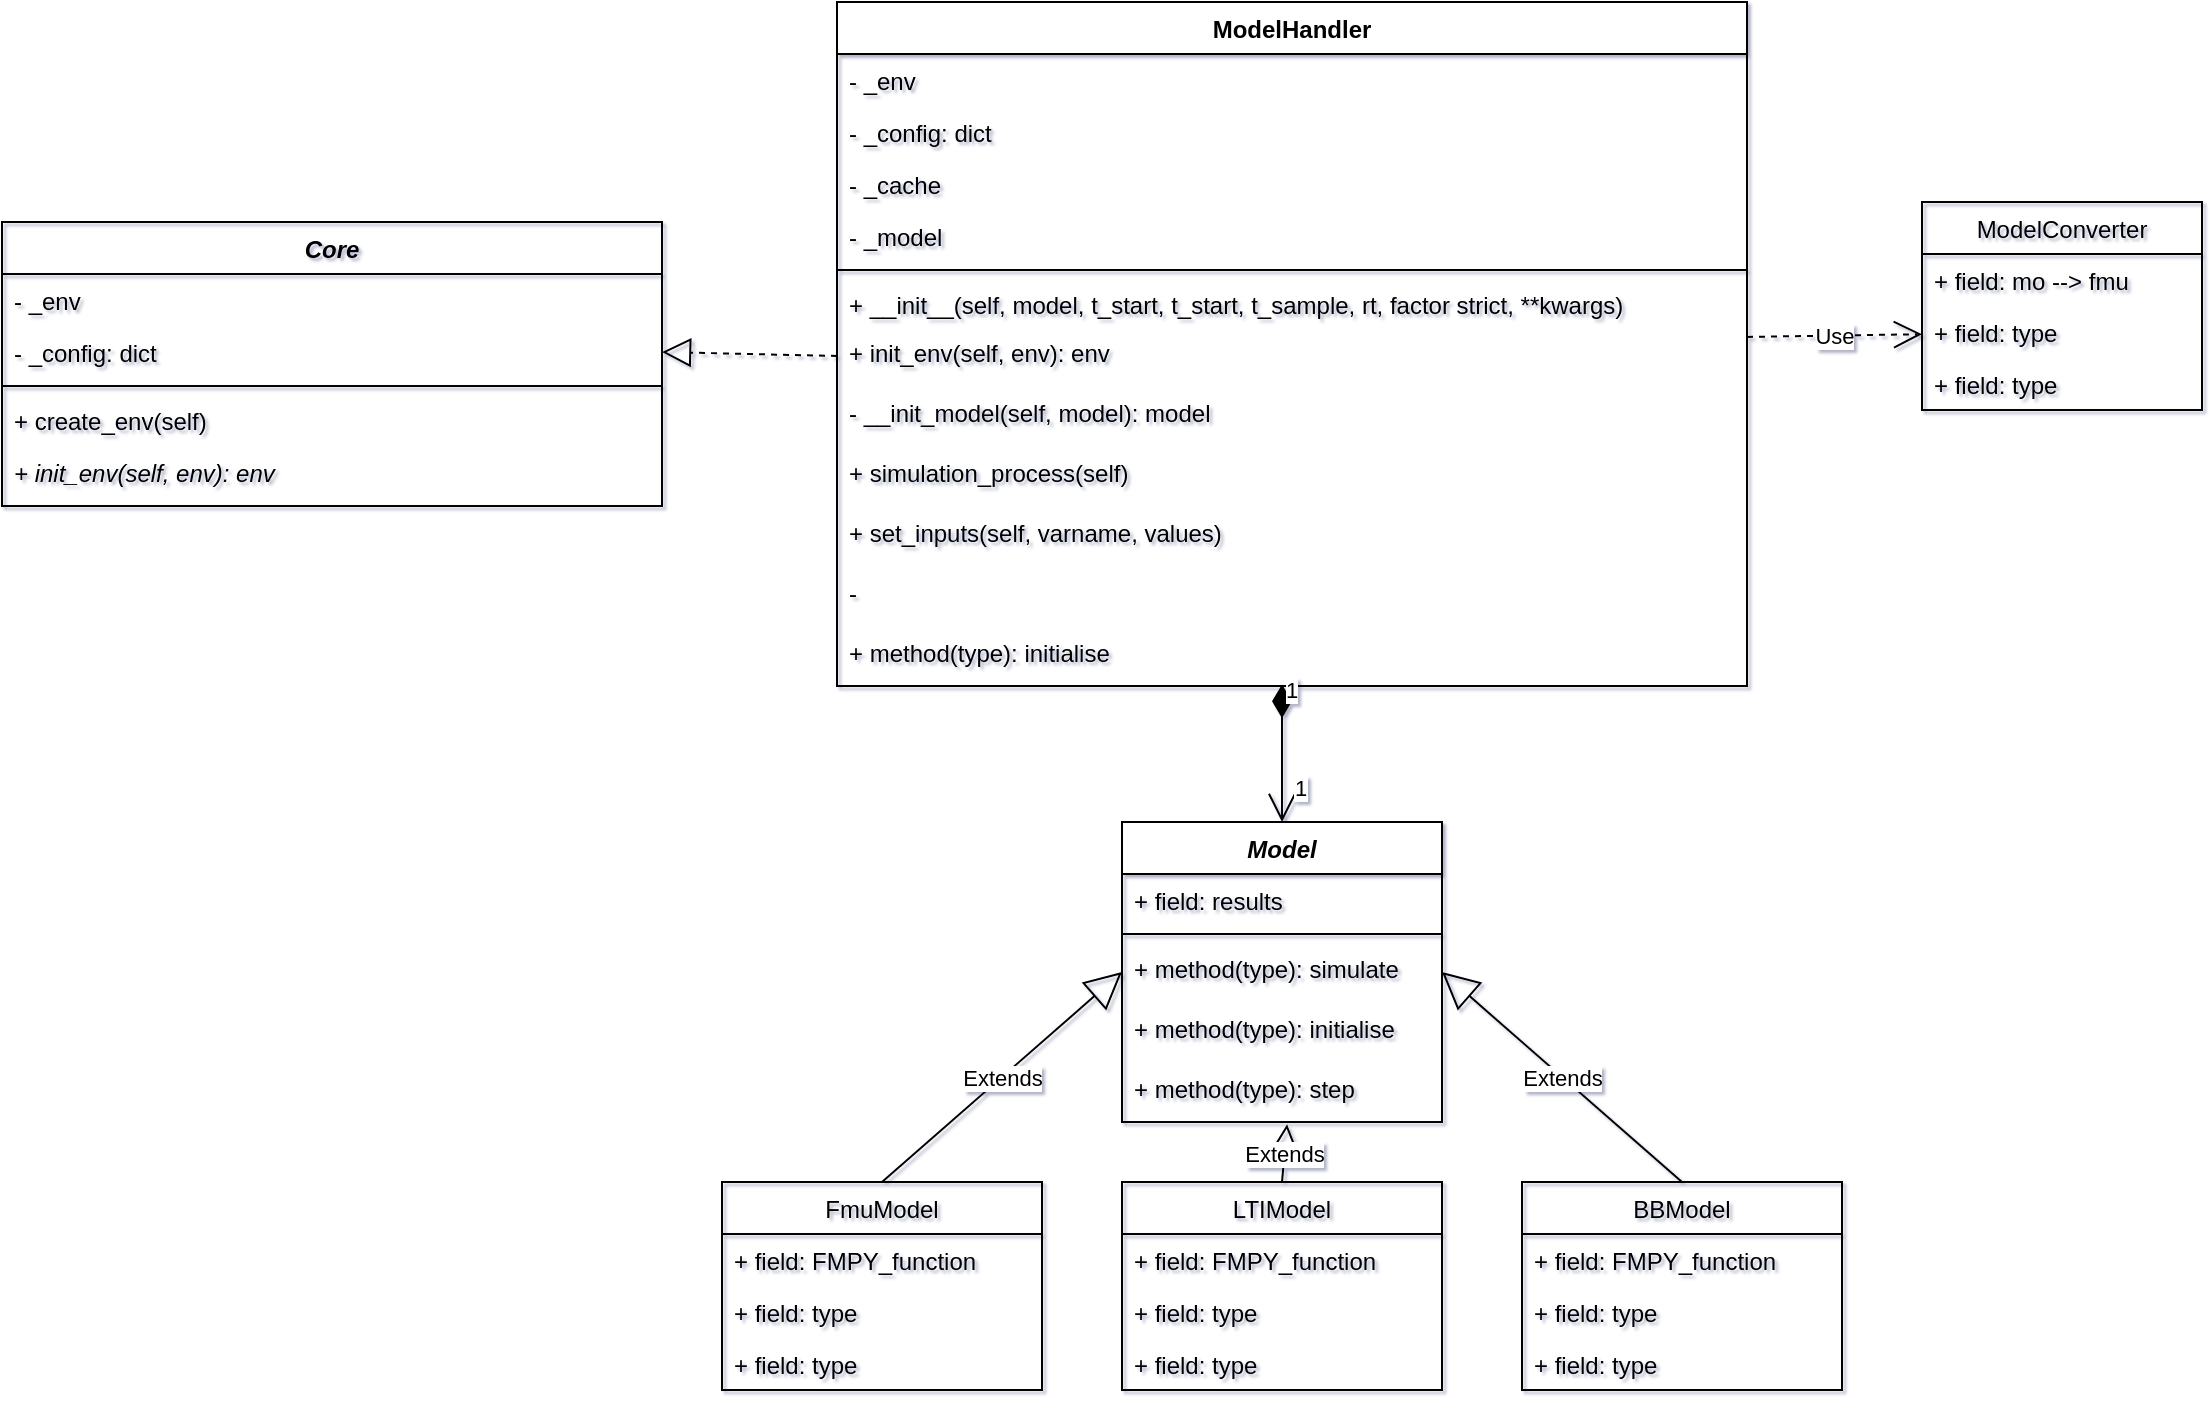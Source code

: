 <mxfile version="13.0.3" type="device" pages="3"><diagram id="6hGFLwfOUW9BJ-s0fimq" name="Simulator"><mxGraphModel dx="2249" dy="822" grid="0" gridSize="10" guides="1" tooltips="1" connect="1" arrows="1" fold="1" page="1" pageScale="1" pageWidth="827" pageHeight="1169" math="0" shadow="1"><root><mxCell id="0"/><mxCell id="1" parent="0"/><mxCell id="35" value="Extends" style="endArrow=block;endSize=16;endFill=0;html=1;exitX=0.5;exitY=0;exitDx=0;exitDy=0;entryX=0;entryY=0.5;entryDx=0;entryDy=0;" parent="1" source="17" target="11" edge="1"><mxGeometry width="160" relative="1" as="geometry"><mxPoint x="30" y="524.66" as="sourcePoint"/><mxPoint x="190" y="524.66" as="targetPoint"/></mxGeometry></mxCell><mxCell id="36" value="Extends" style="endArrow=block;endSize=16;endFill=0;html=1;exitX=0.5;exitY=0;exitDx=0;exitDy=0;entryX=1;entryY=0.5;entryDx=0;entryDy=0;" parent="1" target="11" edge="1"><mxGeometry width="160" relative="1" as="geometry"><mxPoint x="560" y="630" as="sourcePoint"/><mxPoint x="680" y="525" as="targetPoint"/></mxGeometry></mxCell><mxCell id="37" value="Extends" style="endArrow=block;endSize=16;endFill=0;html=1;exitX=0.5;exitY=0;exitDx=0;exitDy=0;entryX=0.516;entryY=1.038;entryDx=0;entryDy=0;entryPerimeter=0;" parent="1" source="25" target="14" edge="1"><mxGeometry width="160" relative="1" as="geometry"><mxPoint x="180" y="650" as="sourcePoint"/><mxPoint x="300" y="545" as="targetPoint"/></mxGeometry></mxCell><mxCell id="39" value="Use" style="endArrow=open;endSize=12;dashed=1;html=1;" parent="1" source="2" target="23" edge="1"><mxGeometry width="160" relative="1" as="geometry"><mxPoint x="369.2" y="348.58" as="sourcePoint"/><mxPoint x="370" y="390.0" as="targetPoint"/></mxGeometry></mxCell><mxCell id="2" value="ModelHandler" style="swimlane;fontStyle=1;align=center;verticalAlign=top;childLayout=stackLayout;horizontal=1;startSize=26;horizontalStack=0;resizeParent=1;resizeParentMax=0;resizeLast=0;collapsible=1;marginBottom=0;" parent="1" vertex="1"><mxGeometry x="137.5" y="40" width="455" height="342" as="geometry"><mxRectangle x="280" y="130" width="110" height="26" as="alternateBounds"/></mxGeometry></mxCell><mxCell id="kxg7OGp6gLZLzYDfS1wR-39" value="- _env" style="text;strokeColor=none;fillColor=none;align=left;verticalAlign=top;spacingLeft=4;spacingRight=4;overflow=hidden;rotatable=0;points=[[0,0.5],[1,0.5]];portConstraint=eastwest;" vertex="1" parent="2"><mxGeometry y="26" width="455" height="26" as="geometry"/></mxCell><mxCell id="kxg7OGp6gLZLzYDfS1wR-40" value="- _config: dict" style="text;strokeColor=none;fillColor=none;align=left;verticalAlign=top;spacingLeft=4;spacingRight=4;overflow=hidden;rotatable=0;points=[[0,0.5],[1,0.5]];portConstraint=eastwest;" vertex="1" parent="2"><mxGeometry y="52" width="455" height="26" as="geometry"/></mxCell><mxCell id="7rKadCSNVa1sB8W5AYy8-40" value="- _cache" style="text;strokeColor=none;fillColor=none;align=left;verticalAlign=top;spacingLeft=4;spacingRight=4;overflow=hidden;rotatable=0;points=[[0,0.5],[1,0.5]];portConstraint=eastwest;" vertex="1" parent="2"><mxGeometry y="78" width="455" height="26" as="geometry"/></mxCell><mxCell id="3" value="- _model" style="text;strokeColor=none;fillColor=none;align=left;verticalAlign=top;spacingLeft=4;spacingRight=4;overflow=hidden;rotatable=0;points=[[0,0.5],[1,0.5]];portConstraint=eastwest;" parent="2" vertex="1"><mxGeometry y="104" width="455" height="26" as="geometry"/></mxCell><mxCell id="4" value="" style="line;strokeWidth=1;fillColor=none;align=left;verticalAlign=middle;spacingTop=-1;spacingLeft=3;spacingRight=3;rotatable=0;labelPosition=right;points=[];portConstraint=eastwest;" parent="2" vertex="1"><mxGeometry y="130" width="455" height="8" as="geometry"/></mxCell><mxCell id="N1Wpxu9NW4Xkyql2gLYF-39" value="+ __init__(self, model, t_start, t_start, t_sample, rt, factor strict, **kwargs)" style="text;strokeColor=none;fillColor=none;align=left;verticalAlign=top;spacingLeft=4;spacingRight=4;overflow=hidden;rotatable=0;points=[[0,0.5],[1,0.5]];portConstraint=eastwest;" vertex="1" parent="2"><mxGeometry y="138" width="455" height="24" as="geometry"/></mxCell><mxCell id="kxg7OGp6gLZLzYDfS1wR-41" value="+ init_env(self, env): env" style="text;strokeColor=none;fillColor=none;align=left;verticalAlign=top;spacingLeft=4;spacingRight=4;overflow=hidden;rotatable=0;points=[[0,0.5],[1,0.5]];portConstraint=eastwest;fontStyle=0" vertex="1" parent="2"><mxGeometry y="162" width="455" height="30" as="geometry"/></mxCell><mxCell id="7rKadCSNVa1sB8W5AYy8-41" value="- __init_model(self, model): model" style="text;strokeColor=none;fillColor=none;align=left;verticalAlign=top;spacingLeft=4;spacingRight=4;overflow=hidden;rotatable=0;points=[[0,0.5],[1,0.5]];portConstraint=eastwest;fontStyle=0" vertex="1" parent="2"><mxGeometry y="192" width="455" height="30" as="geometry"/></mxCell><mxCell id="7rKadCSNVa1sB8W5AYy8-39" value="+ simulation_process(self)" style="text;strokeColor=none;fillColor=none;align=left;verticalAlign=top;spacingLeft=4;spacingRight=4;overflow=hidden;rotatable=0;points=[[0,0.5],[1,0.5]];portConstraint=eastwest;fontStyle=0" vertex="1" parent="2"><mxGeometry y="222" width="455" height="30" as="geometry"/></mxCell><mxCell id="5" value="+ set_inputs(self, varname, values)" style="text;strokeColor=none;fillColor=none;align=left;verticalAlign=top;spacingLeft=4;spacingRight=4;overflow=hidden;rotatable=0;points=[[0,0.5],[1,0.5]];portConstraint=eastwest;" parent="2" vertex="1"><mxGeometry y="252" width="455" height="30" as="geometry"/></mxCell><mxCell id="6" value="-" style="text;strokeColor=none;fillColor=none;align=left;verticalAlign=top;spacingLeft=4;spacingRight=4;overflow=hidden;rotatable=0;points=[[0,0.5],[1,0.5]];portConstraint=eastwest;" parent="2" vertex="1"><mxGeometry y="282" width="455" height="30" as="geometry"/></mxCell><mxCell id="7" value="+ method(type): initialise&#10;" style="text;strokeColor=none;fillColor=none;align=left;verticalAlign=top;spacingLeft=4;spacingRight=4;overflow=hidden;rotatable=0;points=[[0,0.5],[1,0.5]];portConstraint=eastwest;" parent="2" vertex="1"><mxGeometry y="312" width="455" height="30" as="geometry"/></mxCell><mxCell id="8" value="Model" style="swimlane;fontStyle=3;align=center;verticalAlign=top;childLayout=stackLayout;horizontal=1;startSize=26;horizontalStack=0;resizeParent=1;resizeParentMax=0;resizeLast=0;collapsible=1;marginBottom=0;" parent="1" vertex="1"><mxGeometry x="280" y="450" width="160" height="150" as="geometry"/></mxCell><mxCell id="9" value="+ field: results" style="text;strokeColor=none;fillColor=none;align=left;verticalAlign=top;spacingLeft=4;spacingRight=4;overflow=hidden;rotatable=0;points=[[0,0.5],[1,0.5]];portConstraint=eastwest;" parent="8" vertex="1"><mxGeometry y="26" width="160" height="26" as="geometry"/></mxCell><mxCell id="10" value="" style="line;strokeWidth=1;fillColor=none;align=left;verticalAlign=middle;spacingTop=-1;spacingLeft=3;spacingRight=3;rotatable=0;labelPosition=right;points=[];portConstraint=eastwest;" parent="8" vertex="1"><mxGeometry y="52" width="160" height="8" as="geometry"/></mxCell><mxCell id="11" value="+ method(type): simulate&#10;" style="text;strokeColor=none;fillColor=none;align=left;verticalAlign=top;spacingLeft=4;spacingRight=4;overflow=hidden;rotatable=0;points=[[0,0.5],[1,0.5]];portConstraint=eastwest;" parent="8" vertex="1"><mxGeometry y="60" width="160" height="30" as="geometry"/></mxCell><mxCell id="13" value="+ method(type): initialise&#10;" style="text;strokeColor=none;fillColor=none;align=left;verticalAlign=top;spacingLeft=4;spacingRight=4;overflow=hidden;rotatable=0;points=[[0,0.5],[1,0.5]];portConstraint=eastwest;" parent="8" vertex="1"><mxGeometry y="90" width="160" height="30" as="geometry"/></mxCell><mxCell id="14" value="+ method(type): step&#10;" style="text;strokeColor=none;fillColor=none;align=left;verticalAlign=top;spacingLeft=4;spacingRight=4;overflow=hidden;rotatable=0;points=[[0,0.5],[1,0.5]];portConstraint=eastwest;" parent="8" vertex="1"><mxGeometry y="120" width="160" height="30" as="geometry"/></mxCell><mxCell id="29" value="BBModel" style="swimlane;fontStyle=0;childLayout=stackLayout;horizontal=1;startSize=26;fillColor=none;horizontalStack=0;resizeParent=1;resizeParentMax=0;resizeLast=0;collapsible=1;marginBottom=0;" parent="1" vertex="1"><mxGeometry x="480" y="630" width="160" height="104" as="geometry"/></mxCell><mxCell id="30" value="+ field: FMPY_function" style="text;strokeColor=none;fillColor=none;align=left;verticalAlign=top;spacingLeft=4;spacingRight=4;overflow=hidden;rotatable=0;points=[[0,0.5],[1,0.5]];portConstraint=eastwest;" parent="29" vertex="1"><mxGeometry y="26" width="160" height="26" as="geometry"/></mxCell><mxCell id="31" value="+ field: type" style="text;strokeColor=none;fillColor=none;align=left;verticalAlign=top;spacingLeft=4;spacingRight=4;overflow=hidden;rotatable=0;points=[[0,0.5],[1,0.5]];portConstraint=eastwest;" parent="29" vertex="1"><mxGeometry y="52" width="160" height="26" as="geometry"/></mxCell><mxCell id="32" value="+ field: type" style="text;strokeColor=none;fillColor=none;align=left;verticalAlign=top;spacingLeft=4;spacingRight=4;overflow=hidden;rotatable=0;points=[[0,0.5],[1,0.5]];portConstraint=eastwest;" parent="29" vertex="1"><mxGeometry y="78" width="160" height="26" as="geometry"/></mxCell><mxCell id="25" value="LTIModel" style="swimlane;fontStyle=0;childLayout=stackLayout;horizontal=1;startSize=26;fillColor=none;horizontalStack=0;resizeParent=1;resizeParentMax=0;resizeLast=0;collapsible=1;marginBottom=0;" parent="1" vertex="1"><mxGeometry x="280" y="630" width="160" height="104" as="geometry"/></mxCell><mxCell id="26" value="+ field: FMPY_function" style="text;strokeColor=none;fillColor=none;align=left;verticalAlign=top;spacingLeft=4;spacingRight=4;overflow=hidden;rotatable=0;points=[[0,0.5],[1,0.5]];portConstraint=eastwest;" parent="25" vertex="1"><mxGeometry y="26" width="160" height="26" as="geometry"/></mxCell><mxCell id="27" value="+ field: type" style="text;strokeColor=none;fillColor=none;align=left;verticalAlign=top;spacingLeft=4;spacingRight=4;overflow=hidden;rotatable=0;points=[[0,0.5],[1,0.5]];portConstraint=eastwest;" parent="25" vertex="1"><mxGeometry y="52" width="160" height="26" as="geometry"/></mxCell><mxCell id="28" value="+ field: type" style="text;strokeColor=none;fillColor=none;align=left;verticalAlign=top;spacingLeft=4;spacingRight=4;overflow=hidden;rotatable=0;points=[[0,0.5],[1,0.5]];portConstraint=eastwest;" parent="25" vertex="1"><mxGeometry y="78" width="160" height="26" as="geometry"/></mxCell><mxCell id="17" value="FmuModel" style="swimlane;fontStyle=0;childLayout=stackLayout;horizontal=1;startSize=26;fillColor=none;horizontalStack=0;resizeParent=1;resizeParentMax=0;resizeLast=0;collapsible=1;marginBottom=0;" parent="1" vertex="1"><mxGeometry x="80" y="630" width="160" height="104" as="geometry"/></mxCell><mxCell id="18" value="+ field: FMPY_function" style="text;strokeColor=none;fillColor=none;align=left;verticalAlign=top;spacingLeft=4;spacingRight=4;overflow=hidden;rotatable=0;points=[[0,0.5],[1,0.5]];portConstraint=eastwest;" parent="17" vertex="1"><mxGeometry y="26" width="160" height="26" as="geometry"/></mxCell><mxCell id="19" value="+ field: type" style="text;strokeColor=none;fillColor=none;align=left;verticalAlign=top;spacingLeft=4;spacingRight=4;overflow=hidden;rotatable=0;points=[[0,0.5],[1,0.5]];portConstraint=eastwest;" parent="17" vertex="1"><mxGeometry y="52" width="160" height="26" as="geometry"/></mxCell><mxCell id="20" value="+ field: type" style="text;strokeColor=none;fillColor=none;align=left;verticalAlign=top;spacingLeft=4;spacingRight=4;overflow=hidden;rotatable=0;points=[[0,0.5],[1,0.5]];portConstraint=eastwest;" parent="17" vertex="1"><mxGeometry y="78" width="160" height="26" as="geometry"/></mxCell><mxCell id="21" value="ModelConverter" style="swimlane;fontStyle=0;childLayout=stackLayout;horizontal=1;startSize=26;fillColor=none;horizontalStack=0;resizeParent=1;resizeParentMax=0;resizeLast=0;collapsible=1;marginBottom=0;" parent="1" vertex="1"><mxGeometry x="680" y="140" width="140" height="104" as="geometry"/></mxCell><mxCell id="22" value="+ field: mo --&gt; fmu" style="text;strokeColor=none;fillColor=none;align=left;verticalAlign=top;spacingLeft=4;spacingRight=4;overflow=hidden;rotatable=0;points=[[0,0.5],[1,0.5]];portConstraint=eastwest;" parent="21" vertex="1"><mxGeometry y="26" width="140" height="26" as="geometry"/></mxCell><mxCell id="23" value="+ field: type" style="text;strokeColor=none;fillColor=none;align=left;verticalAlign=top;spacingLeft=4;spacingRight=4;overflow=hidden;rotatable=0;points=[[0,0.5],[1,0.5]];portConstraint=eastwest;" parent="21" vertex="1"><mxGeometry y="52" width="140" height="26" as="geometry"/></mxCell><mxCell id="24" value="+ field: type" style="text;strokeColor=none;fillColor=none;align=left;verticalAlign=top;spacingLeft=4;spacingRight=4;overflow=hidden;rotatable=0;points=[[0,0.5],[1,0.5]];portConstraint=eastwest;" parent="21" vertex="1"><mxGeometry y="78" width="140" height="26" as="geometry"/></mxCell><mxCell id="6TC7md1GGiBEDKl7rTev-39" value="" style="endArrow=block;dashed=1;endFill=0;endSize=12;html=1;exitX=0;exitY=0.5;exitDx=0;exitDy=0;entryX=1;entryY=0.5;entryDx=0;entryDy=0;" edge="1" parent="1" source="kxg7OGp6gLZLzYDfS1wR-41" target="-6yB6HGx0l8Y7QNwPUwp-41"><mxGeometry width="160" relative="1" as="geometry"><mxPoint x="120" y="110.5" as="sourcePoint"/><mxPoint x="50" y="110.5" as="targetPoint"/></mxGeometry></mxCell><mxCell id="xZjh6MW26DGw5YnbNuEm-39" value="1" style="endArrow=open;html=1;endSize=12;startArrow=diamondThin;startSize=14;startFill=1;edgeStyle=orthogonalEdgeStyle;align=left;verticalAlign=bottom;entryX=0.5;entryY=0;entryDx=0;entryDy=0;exitX=0.489;exitY=0.973;exitDx=0;exitDy=0;exitPerimeter=0;" edge="1" parent="1" source="7" target="8"><mxGeometry x="-0.651" relative="1" as="geometry"><mxPoint x="411" y="427" as="sourcePoint"/><mxPoint x="370" y="558" as="targetPoint"/><mxPoint as="offset"/></mxGeometry></mxCell><mxCell id="xZjh6MW26DGw5YnbNuEm-40" value="1" style="edgeLabel;html=1;align=center;verticalAlign=middle;resizable=0;points=[];" vertex="1" connectable="0" parent="xZjh6MW26DGw5YnbNuEm-39"><mxGeometry x="0.888" y="-1" relative="1" as="geometry"><mxPoint x="10" y="-13.33" as="offset"/></mxGeometry></mxCell><mxCell id="-6yB6HGx0l8Y7QNwPUwp-39" value="Core" style="swimlane;fontStyle=3;childLayout=stackLayout;horizontal=1;startSize=26;fillColor=none;horizontalStack=0;resizeParent=1;resizeParentMax=0;resizeLast=0;collapsible=1;marginBottom=0;" vertex="1" parent="1"><mxGeometry x="-280" y="150" width="330" height="142" as="geometry"/></mxCell><mxCell id="-6yB6HGx0l8Y7QNwPUwp-40" value="- _env" style="text;strokeColor=none;fillColor=none;align=left;verticalAlign=top;spacingLeft=4;spacingRight=4;overflow=hidden;rotatable=0;points=[[0,0.5],[1,0.5]];portConstraint=eastwest;" vertex="1" parent="-6yB6HGx0l8Y7QNwPUwp-39"><mxGeometry y="26" width="330" height="26" as="geometry"/></mxCell><mxCell id="-6yB6HGx0l8Y7QNwPUwp-41" value="- _config: dict" style="text;strokeColor=none;fillColor=none;align=left;verticalAlign=top;spacingLeft=4;spacingRight=4;overflow=hidden;rotatable=0;points=[[0,0.5],[1,0.5]];portConstraint=eastwest;" vertex="1" parent="-6yB6HGx0l8Y7QNwPUwp-39"><mxGeometry y="52" width="330" height="26" as="geometry"/></mxCell><mxCell id="-6yB6HGx0l8Y7QNwPUwp-42" value="" style="line;strokeWidth=1;fillColor=none;align=left;verticalAlign=middle;spacingTop=-1;spacingLeft=3;spacingRight=3;rotatable=0;labelPosition=right;points=[];portConstraint=eastwest;" vertex="1" parent="-6yB6HGx0l8Y7QNwPUwp-39"><mxGeometry y="78" width="330" height="8" as="geometry"/></mxCell><mxCell id="-6yB6HGx0l8Y7QNwPUwp-43" value="+ create_env(self)" style="text;strokeColor=none;fillColor=none;align=left;verticalAlign=top;spacingLeft=4;spacingRight=4;overflow=hidden;rotatable=0;points=[[0,0.5],[1,0.5]];portConstraint=eastwest;" vertex="1" parent="-6yB6HGx0l8Y7QNwPUwp-39"><mxGeometry y="86" width="330" height="26" as="geometry"/></mxCell><mxCell id="-6yB6HGx0l8Y7QNwPUwp-44" value="+ init_env(self, env): env" style="text;strokeColor=none;fillColor=none;align=left;verticalAlign=top;spacingLeft=4;spacingRight=4;overflow=hidden;rotatable=0;points=[[0,0.5],[1,0.5]];portConstraint=eastwest;fontStyle=2" vertex="1" parent="-6yB6HGx0l8Y7QNwPUwp-39"><mxGeometry y="112" width="330" height="30" as="geometry"/></mxCell></root></mxGraphModel></diagram><diagram id="WN3hl-7iiOGgFDzNkHCf" name="Agent"><mxGraphModel dx="1550" dy="895" grid="0" gridSize="10" guides="1" tooltips="1" connect="1" arrows="1" fold="1" page="1" pageScale="1" pageWidth="827" pageHeight="1169" math="0" shadow="0"><root><mxCell id="4VcwLOaXkhYwYvCt0L6y-0"/><mxCell id="4VcwLOaXkhYwYvCt0L6y-1" parent="4VcwLOaXkhYwYvCt0L6y-0"/><mxCell id="8_gJTAnW8b_AO7wr0tm4-4" value="" style="endArrow=block;dashed=1;endFill=0;endSize=12;html=1;exitX=0;exitY=0.5;exitDx=0;exitDy=0;entryX=1;entryY=0.5;entryDx=0;entryDy=0;" edge="1" parent="4VcwLOaXkhYwYvCt0L6y-1" source="KkOCioPxNTiruDPIesqe-4" target="8_gJTAnW8b_AO7wr0tm4-2"><mxGeometry width="160" relative="1" as="geometry"><mxPoint x="220" y="648" as="sourcePoint"/><mxPoint x="460" y="338" as="targetPoint"/></mxGeometry></mxCell><mxCell id="PTnThYH1Kv0PVe9jr6DM-1" value="&lt;i&gt;Controller&lt;/i&gt;" style="html=1;" vertex="1" parent="4VcwLOaXkhYwYvCt0L6y-1"><mxGeometry x="100" y="558" width="110" height="50" as="geometry"/></mxCell><mxCell id="PTnThYH1Kv0PVe9jr6DM-2" value="&lt;i&gt;Communicator&lt;/i&gt;" style="html=1;" vertex="1" parent="4VcwLOaXkhYwYvCt0L6y-1"><mxGeometry x="553" y="558" width="110" height="50" as="geometry"/></mxCell><mxCell id="PTnThYH1Kv0PVe9jr6DM-4" value="&lt;i&gt;Algorithm&lt;/i&gt;" style="html=1;" vertex="1" parent="4VcwLOaXkhYwYvCt0L6y-1"><mxGeometry x="414" y="558" width="110" height="50" as="geometry"/></mxCell><mxCell id="PTnThYH1Kv0PVe9jr6DM-6" value="PidController" style="html=1;" vertex="1" parent="4VcwLOaXkhYwYvCt0L6y-1"><mxGeometry x="20" y="678" width="110" height="50" as="geometry"/></mxCell><mxCell id="PTnThYH1Kv0PVe9jr6DM-8" value="Extends" style="endArrow=block;endSize=16;endFill=0;html=1;exitX=0.5;exitY=0;exitDx=0;exitDy=0;" edge="1" parent="4VcwLOaXkhYwYvCt0L6y-1" source="PTnThYH1Kv0PVe9jr6DM-6" target="PTnThYH1Kv0PVe9jr6DM-1"><mxGeometry width="160" relative="1" as="geometry"><mxPoint x="330" y="778" as="sourcePoint"/><mxPoint x="490" y="778" as="targetPoint"/></mxGeometry></mxCell><mxCell id="PTnThYH1Kv0PVe9jr6DM-9" value="&lt;i&gt;MpcController&lt;/i&gt;" style="html=1;" vertex="1" parent="4VcwLOaXkhYwYvCt0L6y-1"><mxGeometry x="170" y="678" width="110" height="50" as="geometry"/></mxCell><mxCell id="PTnThYH1Kv0PVe9jr6DM-10" value="Extends" style="endArrow=block;endSize=16;endFill=0;html=1;exitX=0.5;exitY=0;exitDx=0;exitDy=0;entryX=0.75;entryY=1;entryDx=0;entryDy=0;" edge="1" parent="4VcwLOaXkhYwYvCt0L6y-1" source="PTnThYH1Kv0PVe9jr6DM-9" target="PTnThYH1Kv0PVe9jr6DM-1"><mxGeometry width="160" relative="1" as="geometry"><mxPoint x="85" y="688" as="sourcePoint"/><mxPoint x="158.684" y="618" as="targetPoint"/></mxGeometry></mxCell><mxCell id="PTnThYH1Kv0PVe9jr6DM-13" value="Optimizer" style="html=1;" vertex="1" parent="4VcwLOaXkhYwYvCt0L6y-1"><mxGeometry x="100" y="808" width="110" height="50" as="geometry"/></mxCell><mxCell id="PTnThYH1Kv0PVe9jr6DM-14" value="ModelHandler" style="html=1;" vertex="1" parent="4VcwLOaXkhYwYvCt0L6y-1"><mxGeometry x="250" y="808" width="110" height="50" as="geometry"/></mxCell><mxCell id="PTnThYH1Kv0PVe9jr6DM-18" value="&lt;b&gt;&lt;font style=&quot;font-size: 20px&quot;&gt;CloneMap&lt;/font&gt;&lt;/b&gt;" style="html=1;" vertex="1" parent="4VcwLOaXkhYwYvCt0L6y-1"><mxGeometry x="10" y="40" width="810" height="50" as="geometry"/></mxCell><mxCell id="PTnThYH1Kv0PVe9jr6DM-20" value="1" style="endArrow=open;html=1;endSize=12;startArrow=diamondThin;startSize=14;startFill=1;edgeStyle=orthogonalEdgeStyle;align=left;verticalAlign=bottom;exitX=0;exitY=0.5;exitDx=0;exitDy=0;entryX=0.5;entryY=0;entryDx=0;entryDy=0;" edge="1" parent="4VcwLOaXkhYwYvCt0L6y-1" source="0LLk8zVdEkhecZULSLiX-0" target="PTnThYH1Kv0PVe9jr6DM-1"><mxGeometry x="-1" y="3" relative="1" as="geometry"><mxPoint x="320" y="460" as="sourcePoint"/><mxPoint x="240" y="400" as="targetPoint"/></mxGeometry></mxCell><mxCell id="PTnThYH1Kv0PVe9jr6DM-21" value="1" style="edgeLabel;html=1;align=center;verticalAlign=middle;resizable=0;points=[];" vertex="1" connectable="0" parent="PTnThYH1Kv0PVe9jr6DM-20"><mxGeometry x="-0.933" y="-2" relative="1" as="geometry"><mxPoint x="-8.87" y="-14" as="offset"/></mxGeometry></mxCell><mxCell id="PTnThYH1Kv0PVe9jr6DM-22" value="n" style="edgeLabel;html=1;align=center;verticalAlign=middle;resizable=0;points=[];" vertex="1" connectable="0" parent="PTnThYH1Kv0PVe9jr6DM-20"><mxGeometry x="0.888" y="-1" relative="1" as="geometry"><mxPoint x="6" as="offset"/></mxGeometry></mxCell><mxCell id="PTnThYH1Kv0PVe9jr6DM-23" value="1" style="endArrow=open;html=1;endSize=12;startArrow=diamondThin;startSize=14;startFill=1;edgeStyle=orthogonalEdgeStyle;align=left;verticalAlign=bottom;entryX=0.5;entryY=0;entryDx=0;entryDy=0;" edge="1" parent="4VcwLOaXkhYwYvCt0L6y-1" target="PTnThYH1Kv0PVe9jr6DM-4"><mxGeometry x="-0.531" relative="1" as="geometry"><mxPoint x="469" y="430" as="sourcePoint"/><mxPoint x="370" y="558" as="targetPoint"/><Array as="points"><mxPoint x="469" y="448"/><mxPoint x="469" y="448"/></Array><mxPoint as="offset"/></mxGeometry></mxCell><mxCell id="PTnThYH1Kv0PVe9jr6DM-25" value="1" style="edgeLabel;html=1;align=center;verticalAlign=middle;resizable=0;points=[];" vertex="1" connectable="0" parent="PTnThYH1Kv0PVe9jr6DM-23"><mxGeometry x="0.888" y="-1" relative="1" as="geometry"><mxPoint x="10" y="-13.33" as="offset"/></mxGeometry></mxCell><mxCell id="PTnThYH1Kv0PVe9jr6DM-27" value="1" style="endArrow=open;html=1;endSize=12;startArrow=diamondThin;startSize=14;startFill=1;edgeStyle=orthogonalEdgeStyle;align=left;verticalAlign=bottom;entryX=0.5;entryY=0;entryDx=0;entryDy=0;exitX=0.497;exitY=0.999;exitDx=0;exitDy=0;exitPerimeter=0;" edge="1" parent="4VcwLOaXkhYwYvCt0L6y-1" source="4VcwLOaXkhYwYvCt0L6y-5" target="PTnThYH1Kv0PVe9jr6DM-2"><mxGeometry x="0.01" y="29" relative="1" as="geometry"><mxPoint x="555" y="477" as="sourcePoint"/><mxPoint x="514" y="608" as="targetPoint"/><mxPoint x="-29" y="-29" as="offset"/></mxGeometry></mxCell><mxCell id="PTnThYH1Kv0PVe9jr6DM-28" value="1" style="edgeLabel;html=1;align=center;verticalAlign=middle;resizable=0;points=[];" vertex="1" connectable="0" parent="PTnThYH1Kv0PVe9jr6DM-27"><mxGeometry x="0.888" y="-1" relative="1" as="geometry"><mxPoint x="10" y="-13.33" as="offset"/></mxGeometry></mxCell><mxCell id="PTnThYH1Kv0PVe9jr6DM-29" value="1" style="endArrow=open;html=1;endSize=12;startArrow=diamondThin;startSize=14;startFill=1;edgeStyle=orthogonalEdgeStyle;align=left;verticalAlign=bottom;exitX=0.25;exitY=1;exitDx=0;exitDy=0;" edge="1" parent="4VcwLOaXkhYwYvCt0L6y-1" source="PTnThYH1Kv0PVe9jr6DM-9" target="PTnThYH1Kv0PVe9jr6DM-13"><mxGeometry x="-0.651" relative="1" as="geometry"><mxPoint x="210" y="750" as="sourcePoint"/><mxPoint x="169" y="881" as="targetPoint"/><mxPoint as="offset"/></mxGeometry></mxCell><mxCell id="PTnThYH1Kv0PVe9jr6DM-30" value="1" style="edgeLabel;html=1;align=center;verticalAlign=middle;resizable=0;points=[];" vertex="1" connectable="0" parent="PTnThYH1Kv0PVe9jr6DM-29"><mxGeometry x="0.888" y="-1" relative="1" as="geometry"><mxPoint x="10" y="-13.33" as="offset"/></mxGeometry></mxCell><mxCell id="PTnThYH1Kv0PVe9jr6DM-31" value="1" style="endArrow=open;html=1;endSize=12;startArrow=diamondThin;startSize=14;startFill=1;edgeStyle=orthogonalEdgeStyle;align=left;verticalAlign=bottom;exitX=0.75;exitY=1;exitDx=0;exitDy=0;entryX=0.5;entryY=0;entryDx=0;entryDy=0;" edge="1" parent="4VcwLOaXkhYwYvCt0L6y-1" source="PTnThYH1Kv0PVe9jr6DM-9" target="PTnThYH1Kv0PVe9jr6DM-14"><mxGeometry x="-0.651" relative="1" as="geometry"><mxPoint x="292.5" y="760" as="sourcePoint"/><mxPoint x="250" y="840" as="targetPoint"/><mxPoint as="offset"/></mxGeometry></mxCell><mxCell id="PTnThYH1Kv0PVe9jr6DM-32" value="1" style="edgeLabel;html=1;align=center;verticalAlign=middle;resizable=0;points=[];" vertex="1" connectable="0" parent="PTnThYH1Kv0PVe9jr6DM-31"><mxGeometry x="0.888" y="-1" relative="1" as="geometry"><mxPoint x="10" y="-13.33" as="offset"/></mxGeometry></mxCell><mxCell id="4VcwLOaXkhYwYvCt0L6y-2" value="Agent" style="swimlane;fontStyle=1;childLayout=stackLayout;horizontal=1;startSize=26;fillColor=none;horizontalStack=0;resizeParent=1;resizeParentMax=0;resizeLast=0;collapsible=1;marginBottom=0;" vertex="1" parent="4VcwLOaXkhYwYvCt0L6y-1"><mxGeometry x="409" y="162" width="400" height="266" as="geometry"/></mxCell><mxCell id="4VcwLOaXkhYwYvCt0L6y-3" value="-_env" style="text;strokeColor=none;fillColor=none;align=left;verticalAlign=top;spacingLeft=4;spacingRight=4;overflow=hidden;rotatable=0;points=[[0,0.5],[1,0.5]];portConstraint=eastwest;" vertex="1" parent="4VcwLOaXkhYwYvCt0L6y-2"><mxGeometry y="26" width="400" height="26" as="geometry"/></mxCell><mxCell id="kp-r1jtFQqdakgdCNGSE-10" value="+ id" style="text;strokeColor=none;fillColor=none;align=left;verticalAlign=top;spacingLeft=4;spacingRight=4;overflow=hidden;rotatable=0;points=[[0,0.5],[1,0.5]];portConstraint=eastwest;" vertex="1" parent="4VcwLOaXkhYwYvCt0L6y-2"><mxGeometry y="52" width="400" height="26" as="geometry"/></mxCell><mxCell id="KkOCioPxNTiruDPIesqe-4" value="- _config: dict" style="text;strokeColor=none;fillColor=none;align=left;verticalAlign=top;spacingLeft=4;spacingRight=4;overflow=hidden;rotatable=0;points=[[0,0.5],[1,0.5]];portConstraint=eastwest;" vertex="1" parent="4VcwLOaXkhYwYvCt0L6y-2"><mxGeometry y="78" width="400" height="26" as="geometry"/></mxCell><mxCell id="KkOCioPxNTiruDPIesqe-5" value="" style="line;strokeWidth=1;fillColor=none;align=left;verticalAlign=middle;spacingTop=-1;spacingLeft=3;spacingRight=3;rotatable=0;labelPosition=right;points=[];portConstraint=eastwest;" vertex="1" parent="4VcwLOaXkhYwYvCt0L6y-2"><mxGeometry y="104" width="400" height="8" as="geometry"/></mxCell><mxCell id="KkOCioPxNTiruDPIesqe-0" value="+ __init__(self, id, t_start, t_sample, rt, factor, strict, **kwargs)" style="text;strokeColor=none;fillColor=none;align=left;verticalAlign=top;spacingLeft=4;spacingRight=4;overflow=hidden;rotatable=0;points=[[0,0.5],[1,0.5]];portConstraint=eastwest;" vertex="1" parent="4VcwLOaXkhYwYvCt0L6y-2"><mxGeometry y="112" width="400" height="24" as="geometry"/></mxCell><mxCell id="4VcwLOaXkhYwYvCt0L6y-4" value="+ init_env(self, env): env" style="text;strokeColor=none;fillColor=none;align=left;verticalAlign=top;spacingLeft=4;spacingRight=4;overflow=hidden;rotatable=0;points=[[0,0.5],[1,0.5]];portConstraint=eastwest;" vertex="1" parent="4VcwLOaXkhYwYvCt0L6y-2"><mxGeometry y="136" width="400" height="26" as="geometry"/></mxCell><mxCell id="KkOCioPxNTiruDPIesqe-6" value="+ run(self)" style="text;strokeColor=none;fillColor=none;align=left;verticalAlign=top;spacingLeft=4;spacingRight=4;overflow=hidden;rotatable=0;points=[[0,0.5],[1,0.5]];portConstraint=eastwest;" vertex="1" parent="4VcwLOaXkhYwYvCt0L6y-2"><mxGeometry y="162" width="400" height="26" as="geometry"/></mxCell><mxCell id="VXetKvPXLho-WX4MKRte-0" value="+ set_communicator(self)" style="text;strokeColor=none;fillColor=none;align=left;verticalAlign=top;spacingLeft=4;spacingRight=4;overflow=hidden;rotatable=0;points=[[0,0.5],[1,0.5]];portConstraint=eastwest;" vertex="1" parent="4VcwLOaXkhYwYvCt0L6y-2"><mxGeometry y="188" width="400" height="26" as="geometry"/></mxCell><mxCell id="0LLk8zVdEkhecZULSLiX-0" value="+ set_controller(self)" style="text;strokeColor=none;fillColor=none;align=left;verticalAlign=top;spacingLeft=4;spacingRight=4;overflow=hidden;rotatable=0;points=[[0,0.5],[1,0.5]];portConstraint=eastwest;" vertex="1" parent="4VcwLOaXkhYwYvCt0L6y-2"><mxGeometry y="214" width="400" height="26" as="geometry"/></mxCell><mxCell id="4VcwLOaXkhYwYvCt0L6y-5" value="+ set_model_handler(self)" style="text;strokeColor=none;fillColor=none;align=left;verticalAlign=top;spacingLeft=4;spacingRight=4;overflow=hidden;rotatable=0;points=[[0,0.5],[1,0.5]];portConstraint=eastwest;" vertex="1" parent="4VcwLOaXkhYwYvCt0L6y-2"><mxGeometry y="240" width="400" height="26" as="geometry"/></mxCell><mxCell id="8_gJTAnW8b_AO7wr0tm4-0" value="core.Environment" style="swimlane;fontStyle=3;childLayout=stackLayout;horizontal=1;startSize=26;fillColor=none;horizontalStack=0;resizeParent=1;resizeParentMax=0;resizeLast=0;collapsible=1;marginBottom=0;" vertex="1" parent="4VcwLOaXkhYwYvCt0L6y-1"><mxGeometry x="20" y="187" width="330" height="142" as="geometry"/></mxCell><mxCell id="8_gJTAnW8b_AO7wr0tm4-1" value="- _env" style="text;strokeColor=none;fillColor=none;align=left;verticalAlign=top;spacingLeft=4;spacingRight=4;overflow=hidden;rotatable=0;points=[[0,0.5],[1,0.5]];portConstraint=eastwest;" vertex="1" parent="8_gJTAnW8b_AO7wr0tm4-0"><mxGeometry y="26" width="330" height="26" as="geometry"/></mxCell><mxCell id="8_gJTAnW8b_AO7wr0tm4-2" value="- _config: dict" style="text;strokeColor=none;fillColor=none;align=left;verticalAlign=top;spacingLeft=4;spacingRight=4;overflow=hidden;rotatable=0;points=[[0,0.5],[1,0.5]];portConstraint=eastwest;" vertex="1" parent="8_gJTAnW8b_AO7wr0tm4-0"><mxGeometry y="52" width="330" height="26" as="geometry"/></mxCell><mxCell id="KkOCioPxNTiruDPIesqe-2" value="" style="line;strokeWidth=1;fillColor=none;align=left;verticalAlign=middle;spacingTop=-1;spacingLeft=3;spacingRight=3;rotatable=0;labelPosition=right;points=[];portConstraint=eastwest;" vertex="1" parent="8_gJTAnW8b_AO7wr0tm4-0"><mxGeometry y="78" width="330" height="8" as="geometry"/></mxCell><mxCell id="KkOCioPxNTiruDPIesqe-3" value="+ create_env(self)" style="text;strokeColor=none;fillColor=none;align=left;verticalAlign=top;spacingLeft=4;spacingRight=4;overflow=hidden;rotatable=0;points=[[0,0.5],[1,0.5]];portConstraint=eastwest;" vertex="1" parent="8_gJTAnW8b_AO7wr0tm4-0"><mxGeometry y="86" width="330" height="26" as="geometry"/></mxCell><mxCell id="8_gJTAnW8b_AO7wr0tm4-3" value="+ init_env(self, env): env" style="text;strokeColor=none;fillColor=none;align=left;verticalAlign=top;spacingLeft=4;spacingRight=4;overflow=hidden;rotatable=0;points=[[0,0.5],[1,0.5]];portConstraint=eastwest;fontStyle=2" vertex="1" parent="8_gJTAnW8b_AO7wr0tm4-0"><mxGeometry y="112" width="330" height="30" as="geometry"/></mxCell><mxCell id="kp-r1jtFQqdakgdCNGSE-22" value="ModelHandler" style="html=1;" vertex="1" parent="4VcwLOaXkhYwYvCt0L6y-1"><mxGeometry x="692" y="560" width="110" height="50" as="geometry"/></mxCell><mxCell id="kp-r1jtFQqdakgdCNGSE-23" value="1" style="endArrow=open;html=1;endSize=12;startArrow=diamondThin;startSize=14;startFill=1;edgeStyle=orthogonalEdgeStyle;align=left;verticalAlign=bottom;entryX=0.5;entryY=0;entryDx=0;entryDy=0;" edge="1" parent="4VcwLOaXkhYwYvCt0L6y-1" source="4VcwLOaXkhYwYvCt0L6y-5" target="kp-r1jtFQqdakgdCNGSE-22"><mxGeometry x="0.01" y="29" relative="1" as="geometry"><mxPoint x="617.8" y="437.974" as="sourcePoint"/><mxPoint x="619" y="568" as="targetPoint"/><mxPoint x="-29" y="-29" as="offset"/><Array as="points"><mxPoint x="747" y="520"/><mxPoint x="747" y="520"/></Array></mxGeometry></mxCell><mxCell id="kp-r1jtFQqdakgdCNGSE-24" value="1" style="edgeLabel;html=1;align=center;verticalAlign=middle;resizable=0;points=[];" vertex="1" connectable="0" parent="kp-r1jtFQqdakgdCNGSE-23"><mxGeometry x="0.888" y="-1" relative="1" as="geometry"><mxPoint x="10" y="-13.33" as="offset"/></mxGeometry></mxCell></root></mxGraphModel></diagram><diagram id="x7VDww5U5fTGUbcUj_UT" name="Page-3"><mxGraphModel dx="1550" dy="895" grid="1" gridSize="10" guides="1" tooltips="1" connect="1" arrows="1" fold="1" page="1" pageScale="1" pageWidth="827" pageHeight="1169" math="0" shadow="0"><root><mxCell id="6aXctgNiBOUYsq_cLDB6-0"/><mxCell id="6aXctgNiBOUYsq_cLDB6-1" parent="6aXctgNiBOUYsq_cLDB6-0"/><mxCell id="6aXctgNiBOUYsq_cLDB6-2" value="Adjacency" style="swimlane;html=1;fontStyle=0;childLayout=stackLayout;horizontal=1;startSize=26;fillColor=none;horizontalStack=0;resizeParent=1;resizeLast=0;collapsible=1;marginBottom=0;swimlaneFillColor=#ffffff;rounded=0;shadow=0;comic=0;labelBackgroundColor=none;strokeColor=#000000;strokeWidth=1;fontFamily=Verdana;fontSize=15;fontColor=#000000;align=center;" vertex="1" parent="6aXctgNiBOUYsq_cLDB6-1"><mxGeometry x="612" y="469" width="160" height="110" as="geometry"/></mxCell><mxCell id="6aXctgNiBOUYsq_cLDB6-3" value="Agent" style="swimlane;html=1;fontStyle=0;childLayout=stackLayout;horizontal=1;startSize=26;fillColor=none;horizontalStack=0;resizeParent=1;resizeLast=0;collapsible=1;marginBottom=0;swimlaneFillColor=#ffffff;rounded=0;shadow=0;comic=0;labelBackgroundColor=none;strokeColor=#000000;strokeWidth=1;fontFamily=Verdana;fontSize=15;fontColor=#000000;align=center;" vertex="1" parent="6aXctgNiBOUYsq_cLDB6-1"><mxGeometry x="832" y="280" width="160" height="110" as="geometry"/></mxCell><mxCell id="6aXctgNiBOUYsq_cLDB6-4" value="+ field: type" style="text;html=1;strokeColor=none;fillColor=none;align=left;verticalAlign=top;spacingLeft=4;spacingRight=4;whiteSpace=wrap;overflow=hidden;rotatable=0;points=[[0,0.5],[1,0.5]];portConstraint=eastwest;fontSize=15;" vertex="1" parent="6aXctgNiBOUYsq_cLDB6-3"><mxGeometry y="26" width="160" height="18" as="geometry"/></mxCell><mxCell id="6aXctgNiBOUYsq_cLDB6-5" value="+ field: type" style="text;html=1;strokeColor=none;fillColor=none;align=left;verticalAlign=top;spacingLeft=4;spacingRight=4;whiteSpace=wrap;overflow=hidden;rotatable=0;points=[[0,0.5],[1,0.5]];portConstraint=eastwest;fontSize=15;" vertex="1" parent="6aXctgNiBOUYsq_cLDB6-3"><mxGeometry y="44" width="160" height="26" as="geometry"/></mxCell><mxCell id="6aXctgNiBOUYsq_cLDB6-6" value="+ field: type" style="text;html=1;strokeColor=none;fillColor=none;align=left;verticalAlign=top;spacingLeft=4;spacingRight=4;whiteSpace=wrap;overflow=hidden;rotatable=0;points=[[0,0.5],[1,0.5]];portConstraint=eastwest;fontSize=15;" vertex="1" parent="6aXctgNiBOUYsq_cLDB6-3"><mxGeometry y="70" width="160" height="26" as="geometry"/></mxCell><mxCell id="6aXctgNiBOUYsq_cLDB6-7" value="Algorithm" style="swimlane;html=1;fontStyle=0;childLayout=stackLayout;horizontal=1;startSize=26;fillColor=none;horizontalStack=0;resizeParent=1;resizeLast=0;collapsible=1;marginBottom=0;swimlaneFillColor=#ffffff;rounded=0;shadow=0;comic=0;labelBackgroundColor=none;strokeColor=#000000;strokeWidth=1;fontFamily=Verdana;fontSize=15;fontColor=#000000;align=center;" vertex="1" parent="6aXctgNiBOUYsq_cLDB6-1"><mxGeometry x="832" y="638" width="160" height="110" as="geometry"/></mxCell><mxCell id="6aXctgNiBOUYsq_cLDB6-8" value="Communicator" style="swimlane;html=1;fontStyle=0;childLayout=stackLayout;horizontal=1;startSize=26;fillColor=none;horizontalStack=0;resizeParent=1;resizeLast=0;collapsible=1;marginBottom=0;swimlaneFillColor=#ffffff;rounded=0;shadow=0;comic=0;labelBackgroundColor=none;strokeColor=#000000;strokeWidth=1;fontFamily=Verdana;fontSize=15;fontColor=#000000;align=center;" vertex="1" parent="6aXctgNiBOUYsq_cLDB6-1"><mxGeometry x="1042" y="468" width="160" height="110" as="geometry"/></mxCell><mxCell id="6aXctgNiBOUYsq_cLDB6-9" value="" style="endArrow=diamondThin;endFill=1;endSize=24;html=1;entryX=1;entryY=0.5;entryDx=0;entryDy=0;fontSize=15;" edge="1" parent="6aXctgNiBOUYsq_cLDB6-1" source="6aXctgNiBOUYsq_cLDB6-8" target="6aXctgNiBOUYsq_cLDB6-3"><mxGeometry width="160" relative="1" as="geometry"><mxPoint x="922" y="478" as="sourcePoint"/><mxPoint x="922" y="400" as="targetPoint"/><Array as="points"><mxPoint x="1122" y="335"/></Array></mxGeometry></mxCell><mxCell id="6aXctgNiBOUYsq_cLDB6-10" value="" style="endArrow=diamondThin;endFill=1;endSize=24;html=1;entryX=0;entryY=0.5;entryDx=0;entryDy=0;exitX=0.5;exitY=0;exitDx=0;exitDy=0;fontSize=15;" edge="1" parent="6aXctgNiBOUYsq_cLDB6-1" source="6aXctgNiBOUYsq_cLDB6-2" target="6aXctgNiBOUYsq_cLDB6-3"><mxGeometry width="160" relative="1" as="geometry"><mxPoint x="922" y="478" as="sourcePoint"/><mxPoint x="922" y="400" as="targetPoint"/><Array as="points"><mxPoint x="692" y="335"/></Array></mxGeometry></mxCell><mxCell id="6aXctgNiBOUYsq_cLDB6-11" value="" style="endArrow=diamondThin;endFill=1;endSize=24;html=1;exitX=0.5;exitY=0;exitDx=0;exitDy=0;entryX=0.5;entryY=1;entryDx=0;entryDy=0;fontSize=15;" edge="1" parent="6aXctgNiBOUYsq_cLDB6-1" source="6aXctgNiBOUYsq_cLDB6-7" target="6aXctgNiBOUYsq_cLDB6-3"><mxGeometry width="160" relative="1" as="geometry"><mxPoint x="922.08" y="488" as="sourcePoint"/><mxPoint x="912" y="579" as="targetPoint"/></mxGeometry></mxCell><mxCell id="6aXctgNiBOUYsq_cLDB6-12" value="QPOptimizer" style="swimlane;html=1;fontStyle=0;childLayout=stackLayout;horizontal=1;startSize=26;fillColor=none;horizontalStack=0;resizeParent=1;resizeLast=0;collapsible=1;marginBottom=0;swimlaneFillColor=#ffffff;rounded=0;shadow=0;comic=0;labelBackgroundColor=none;strokeColor=#000000;strokeWidth=1;fontFamily=Verdana;fontSize=15;fontColor=#000000;align=center;" vertex="1" parent="6aXctgNiBOUYsq_cLDB6-1"><mxGeometry x="832" y="813" width="160" height="110" as="geometry"/></mxCell><mxCell id="6aXctgNiBOUYsq_cLDB6-13" value="BruteForce" style="swimlane;html=1;fontStyle=0;childLayout=stackLayout;horizontal=1;startSize=26;fillColor=none;horizontalStack=0;resizeParent=1;resizeLast=0;collapsible=1;marginBottom=0;swimlaneFillColor=#ffffff;rounded=0;shadow=0;comic=0;labelBackgroundColor=none;strokeColor=#000000;strokeWidth=1;fontFamily=Verdana;fontSize=15;fontColor=#000000;align=center;" vertex="1" parent="6aXctgNiBOUYsq_cLDB6-1"><mxGeometry x="1022" y="813" width="160" height="110" as="geometry"/></mxCell><mxCell id="6aXctgNiBOUYsq_cLDB6-14" value="" style="endArrow=open;endFill=1;endSize=12;html=1;exitX=0.5;exitY=1;exitDx=0;exitDy=0;entryX=0;entryY=0.5;entryDx=0;entryDy=0;fontSize=15;" edge="1" parent="6aXctgNiBOUYsq_cLDB6-1" source="6aXctgNiBOUYsq_cLDB6-12" target="6aXctgNiBOUYsq_cLDB6-15"><mxGeometry width="160" relative="1" as="geometry"><mxPoint x="612" y="948" as="sourcePoint"/><mxPoint x="772" y="948" as="targetPoint"/><Array as="points"><mxPoint x="912" y="968"/><mxPoint x="912" y="1063"/></Array></mxGeometry></mxCell><mxCell id="6aXctgNiBOUYsq_cLDB6-15" value="Model" style="swimlane;html=1;fontStyle=0;childLayout=stackLayout;horizontal=1;startSize=26;fillColor=none;horizontalStack=0;resizeParent=1;resizeLast=0;collapsible=1;marginBottom=0;swimlaneFillColor=#ffffff;rounded=0;shadow=0;comic=0;labelBackgroundColor=none;strokeColor=#000000;strokeWidth=1;fontFamily=Verdana;fontSize=15;fontColor=#000000;align=center;" vertex="1" parent="6aXctgNiBOUYsq_cLDB6-1"><mxGeometry x="957" y="1008" width="160" height="110" as="geometry"/></mxCell><mxCell id="6aXctgNiBOUYsq_cLDB6-16" value="LinearStateSpace" style="swimlane;html=1;fontStyle=0;childLayout=stackLayout;horizontal=1;startSize=26;fillColor=none;horizontalStack=0;resizeParent=1;resizeLast=0;collapsible=1;marginBottom=0;swimlaneFillColor=#ffffff;rounded=0;shadow=0;comic=0;labelBackgroundColor=none;strokeColor=#000000;strokeWidth=1;fontFamily=Verdana;fontSize=15;fontColor=#000000;align=center;" vertex="1" parent="6aXctgNiBOUYsq_cLDB6-1"><mxGeometry x="957" y="1188" width="160" height="110" as="geometry"/></mxCell><mxCell id="6aXctgNiBOUYsq_cLDB6-17" value="" style="endArrow=open;endFill=1;endSize=12;html=1;exitX=0.25;exitY=0;exitDx=0;exitDy=0;entryX=1;entryY=0.5;entryDx=0;entryDy=0;fontSize=15;" edge="1" parent="6aXctgNiBOUYsq_cLDB6-1" source="6aXctgNiBOUYsq_cLDB6-7" target="6aXctgNiBOUYsq_cLDB6-2"><mxGeometry width="160" relative="1" as="geometry"><mxPoint x="832" y="524" as="sourcePoint"/><mxPoint x="792" y="668" as="targetPoint"/></mxGeometry></mxCell><mxCell id="6aXctgNiBOUYsq_cLDB6-18" value="" style="endArrow=open;endFill=1;endSize=12;html=1;exitX=0.75;exitY=0;exitDx=0;exitDy=0;entryX=0;entryY=0.5;entryDx=0;entryDy=0;fontSize=15;" edge="1" parent="6aXctgNiBOUYsq_cLDB6-1" source="6aXctgNiBOUYsq_cLDB6-7" target="6aXctgNiBOUYsq_cLDB6-8"><mxGeometry width="160" relative="1" as="geometry"><mxPoint x="992" y="524" as="sourcePoint"/><mxPoint x="782" y="534" as="targetPoint"/></mxGeometry></mxCell><mxCell id="6aXctgNiBOUYsq_cLDB6-19" value="Problem" style="swimlane;html=1;fontStyle=0;childLayout=stackLayout;horizontal=1;startSize=26;fillColor=none;horizontalStack=0;resizeParent=1;resizeLast=0;collapsible=1;marginBottom=0;swimlaneFillColor=#ffffff;rounded=0;shadow=0;comic=0;labelBackgroundColor=none;strokeColor=#000000;strokeWidth=1;fontFamily=Verdana;fontSize=15;fontColor=#000000;align=center;" vertex="1" parent="6aXctgNiBOUYsq_cLDB6-1"><mxGeometry x="612" y="638" width="160" height="110" as="geometry"/></mxCell><mxCell id="6aXctgNiBOUYsq_cLDB6-20" value="" style="endArrow=open;endFill=1;endSize=12;html=1;exitX=0;exitY=0.5;exitDx=0;exitDy=0;entryX=1;entryY=0.5;entryDx=0;entryDy=0;fontSize=15;" edge="1" parent="6aXctgNiBOUYsq_cLDB6-1" source="6aXctgNiBOUYsq_cLDB6-7" target="6aXctgNiBOUYsq_cLDB6-19"><mxGeometry width="160" relative="1" as="geometry"><mxPoint x="842" y="534" as="sourcePoint"/><mxPoint x="782" y="534" as="targetPoint"/></mxGeometry></mxCell><mxCell id="6aXctgNiBOUYsq_cLDB6-21" value="LQProblem" style="swimlane;html=1;fontStyle=0;childLayout=stackLayout;horizontal=1;startSize=26;fillColor=none;horizontalStack=0;resizeParent=1;resizeLast=0;collapsible=1;marginBottom=0;swimlaneFillColor=#ffffff;rounded=0;shadow=0;comic=0;labelBackgroundColor=none;strokeColor=#000000;strokeWidth=1;fontFamily=Verdana;fontSize=15;fontColor=#000000;align=center;" vertex="1" parent="6aXctgNiBOUYsq_cLDB6-1"><mxGeometry x="490" y="1008" width="160" height="110" as="geometry"/></mxCell><mxCell id="6aXctgNiBOUYsq_cLDB6-22" value="" style="endArrow=open;endFill=1;endSize=12;html=1;exitX=0.5;exitY=1;exitDx=0;exitDy=0;entryX=1;entryY=0.5;entryDx=0;entryDy=0;fontSize=15;" edge="1" parent="6aXctgNiBOUYsq_cLDB6-1" source="6aXctgNiBOUYsq_cLDB6-12" target="6aXctgNiBOUYsq_cLDB6-21"><mxGeometry width="160" relative="1" as="geometry"><mxPoint x="842" y="703" as="sourcePoint"/><mxPoint x="782" y="703" as="targetPoint"/><Array as="points"><mxPoint x="912" y="958"/><mxPoint x="782" y="958"/><mxPoint x="782" y="1063"/></Array></mxGeometry></mxCell><mxCell id="6aXctgNiBOUYsq_cLDB6-23" value="" style="endArrow=open;endFill=1;endSize=12;html=1;exitX=1;exitY=0.5;exitDx=0;exitDy=0;entryX=1;entryY=0.5;entryDx=0;entryDy=0;fontSize=15;" edge="1" parent="6aXctgNiBOUYsq_cLDB6-1" source="6aXctgNiBOUYsq_cLDB6-13" target="6aXctgNiBOUYsq_cLDB6-15"><mxGeometry width="160" relative="1" as="geometry"><mxPoint x="842" y="878" as="sourcePoint"/><mxPoint x="932" y="1073" as="targetPoint"/><Array as="points"><mxPoint x="1282" y="868"/><mxPoint x="1282" y="1063"/></Array></mxGeometry></mxCell><mxCell id="6aXctgNiBOUYsq_cLDB6-24" value="Extends" style="endArrow=block;endSize=16;endFill=0;html=1;fontSize=15;entryX=0.5;entryY=1;entryDx=0;entryDy=0;exitX=0.5;exitY=0;exitDx=0;exitDy=0;" edge="1" parent="6aXctgNiBOUYsq_cLDB6-1" source="6aXctgNiBOUYsq_cLDB6-12" target="6aXctgNiBOUYsq_cLDB6-7"><mxGeometry width="160" relative="1" as="geometry"><mxPoint x="702" y="768" as="sourcePoint"/><mxPoint x="862" y="768" as="targetPoint"/></mxGeometry></mxCell><mxCell id="6aXctgNiBOUYsq_cLDB6-25" value="Extends" style="endArrow=block;endSize=16;endFill=0;html=1;fontSize=15;entryX=0;entryY=0.5;entryDx=0;entryDy=0;exitX=0.5;exitY=0;exitDx=0;exitDy=0;" edge="1" parent="6aXctgNiBOUYsq_cLDB6-1" source="6aXctgNiBOUYsq_cLDB6-21" target="6aXctgNiBOUYsq_cLDB6-19"><mxGeometry width="160" relative="1" as="geometry"><mxPoint x="672.0" y="809.5" as="sourcePoint"/><mxPoint x="672.0" y="744.5" as="targetPoint"/><Array as="points"><mxPoint x="572" y="693"/></Array></mxGeometry></mxCell><mxCell id="6aXctgNiBOUYsq_cLDB6-26" value="Extends" style="endArrow=block;endSize=16;endFill=0;html=1;fontSize=15;entryX=1;entryY=0.5;entryDx=0;entryDy=0;exitX=0.5;exitY=0;exitDx=0;exitDy=0;" edge="1" parent="6aXctgNiBOUYsq_cLDB6-1" source="6aXctgNiBOUYsq_cLDB6-13" target="6aXctgNiBOUYsq_cLDB6-7"><mxGeometry width="160" relative="1" as="geometry"><mxPoint x="932.0" y="833" as="sourcePoint"/><mxPoint x="932.0" y="768" as="targetPoint"/><Array as="points"><mxPoint x="1102" y="693"/></Array></mxGeometry></mxCell><mxCell id="6aXctgNiBOUYsq_cLDB6-27" value="Extends" style="endArrow=block;endSize=16;endFill=0;html=1;fontSize=15;entryX=0.5;entryY=1;entryDx=0;entryDy=0;exitX=0.5;exitY=0;exitDx=0;exitDy=0;" edge="1" parent="6aXctgNiBOUYsq_cLDB6-1" source="6aXctgNiBOUYsq_cLDB6-16" target="6aXctgNiBOUYsq_cLDB6-15"><mxGeometry width="160" relative="1" as="geometry"><mxPoint x="962.0" y="1163" as="sourcePoint"/><mxPoint x="962.0" y="1098" as="targetPoint"/></mxGeometry></mxCell><mxCell id="6aXctgNiBOUYsq_cLDB6-28" value="cmapy.Agent" style="swimlane;html=1;fontStyle=0;childLayout=stackLayout;horizontal=1;startSize=26;fillColor=none;horizontalStack=0;resizeParent=1;resizeLast=0;collapsible=1;marginBottom=0;swimlaneFillColor=#ffffff;rounded=0;shadow=0;comic=0;labelBackgroundColor=none;strokeColor=#000000;strokeWidth=1;fontFamily=Verdana;fontSize=15;fontColor=#000000;align=center;" vertex="1" parent="6aXctgNiBOUYsq_cLDB6-1"><mxGeometry x="1142" y="280" width="160" height="110" as="geometry"/></mxCell><mxCell id="6aXctgNiBOUYsq_cLDB6-29" value="Extends" style="endArrow=block;endSize=16;endFill=0;html=1;fontSize=15;entryX=0.5;entryY=1;entryDx=0;entryDy=0;exitX=1;exitY=0.5;exitDx=0;exitDy=0;" edge="1" parent="6aXctgNiBOUYsq_cLDB6-1" source="6aXctgNiBOUYsq_cLDB6-8" target="6aXctgNiBOUYsq_cLDB6-28"><mxGeometry x="0.372" width="160" relative="1" as="geometry"><mxPoint x="1232.0" y="513" as="sourcePoint"/><mxPoint x="1232.0" y="448" as="targetPoint"/><Array as="points"><mxPoint x="1222" y="523"/></Array><mxPoint as="offset"/></mxGeometry></mxCell><mxCell id="6aXctgNiBOUYsq_cLDB6-30" value="PController" style="swimlane;html=1;fontStyle=0;childLayout=stackLayout;horizontal=1;startSize=26;fillColor=none;horizontalStack=0;resizeParent=1;resizeLast=0;collapsible=1;marginBottom=0;swimlaneFillColor=#ffffff;rounded=0;shadow=0;comic=0;labelBackgroundColor=none;strokeColor=#000000;strokeWidth=1;fontFamily=Verdana;fontSize=15;fontColor=#000000;align=center;" vertex="1" parent="6aXctgNiBOUYsq_cLDB6-1"><mxGeometry x="642" y="813" width="160" height="110" as="geometry"/></mxCell><mxCell id="6aXctgNiBOUYsq_cLDB6-31" value="Extends" style="endArrow=block;endSize=16;endFill=0;html=1;fontSize=15;entryX=0.25;entryY=1;entryDx=0;entryDy=0;exitX=0.5;exitY=0;exitDx=0;exitDy=0;" edge="1" parent="6aXctgNiBOUYsq_cLDB6-1" source="6aXctgNiBOUYsq_cLDB6-30" target="6aXctgNiBOUYsq_cLDB6-7"><mxGeometry width="160" relative="1" as="geometry"><mxPoint x="922.0" y="823" as="sourcePoint"/><mxPoint x="922.0" y="758" as="targetPoint"/><Array as="points"><mxPoint x="722" y="778"/><mxPoint x="872" y="778"/></Array></mxGeometry></mxCell></root></mxGraphModel></diagram></mxfile>